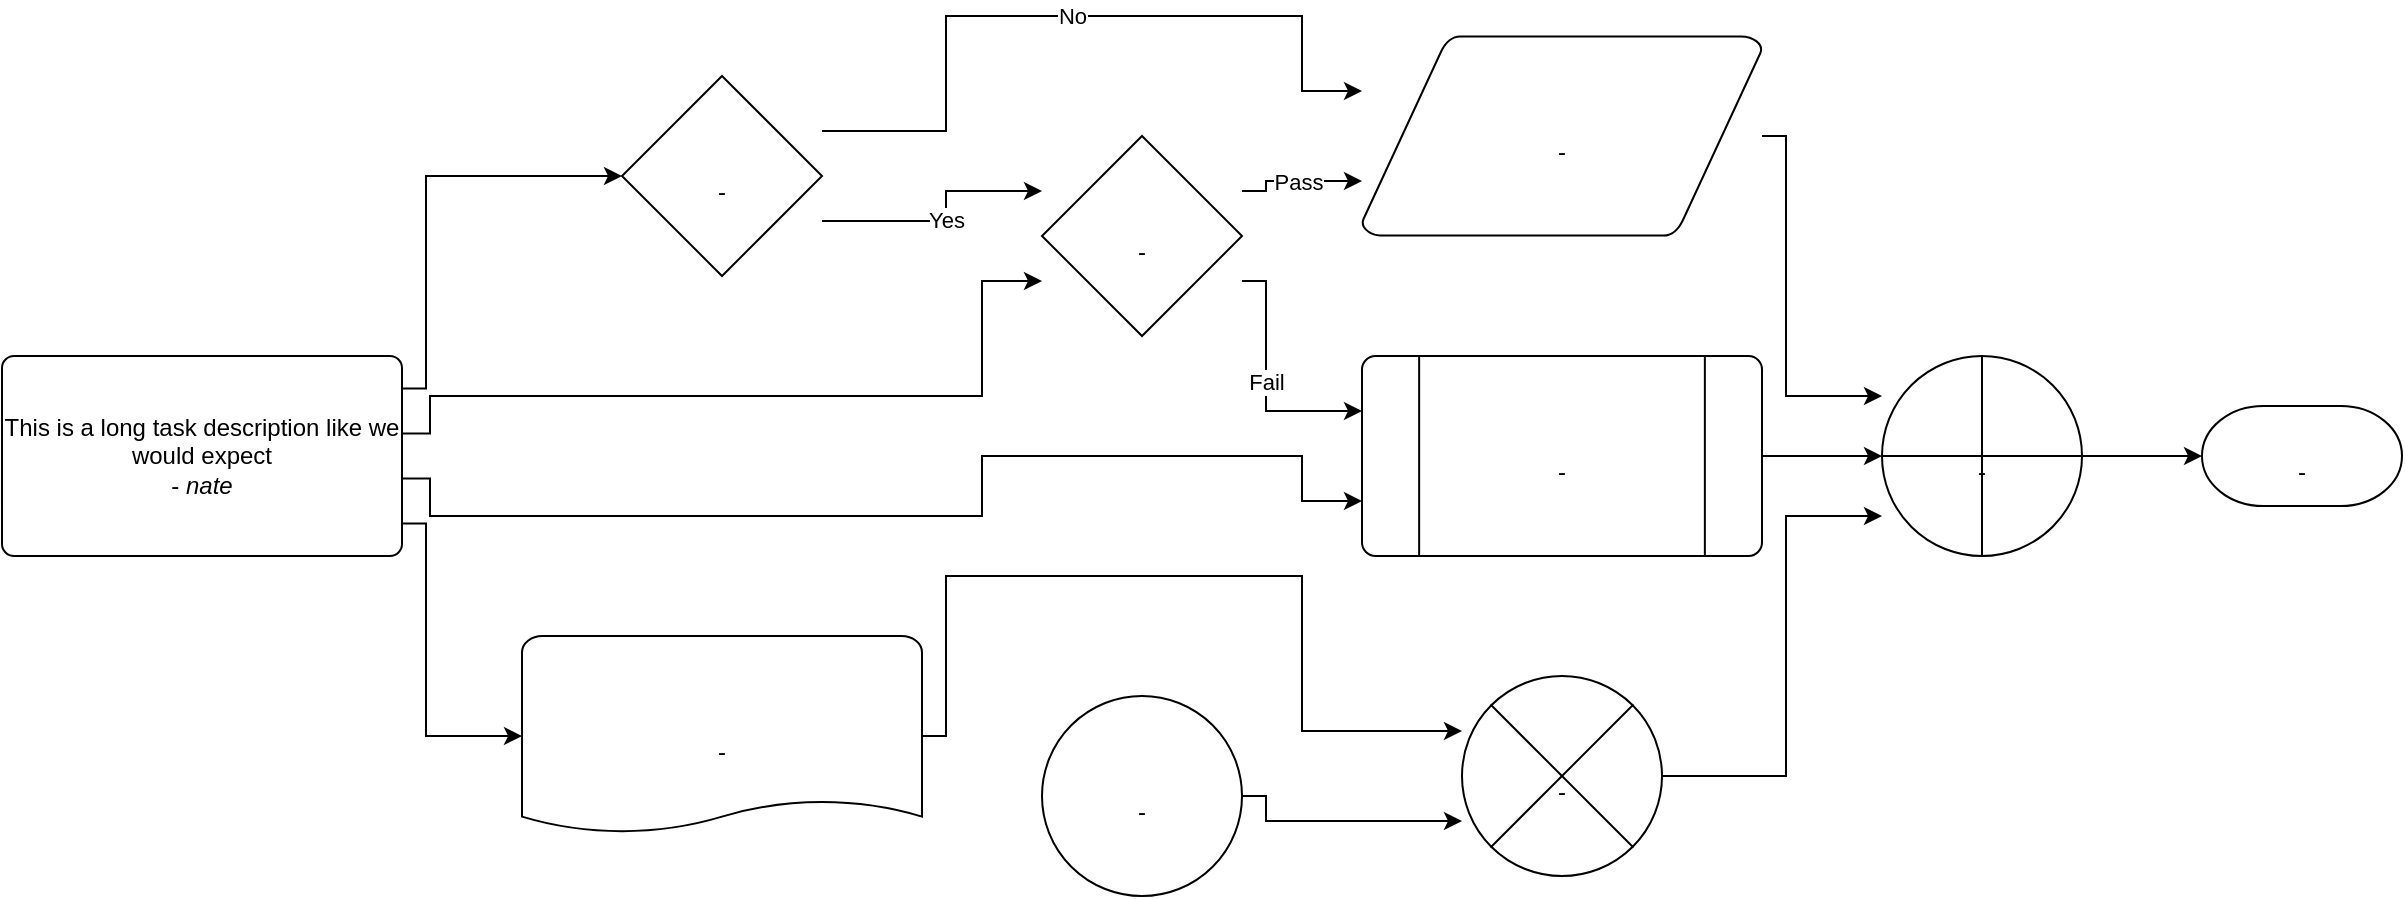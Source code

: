 <mxfile version="23.0.2">
  <diagram id="A2xDlZjbgDbzZt5VqQRS" name="pageWithNumber">
    <mxGraphModel dx="-644" dy="-137" grid="0" gridSize="10" guides="1" tooltips="1" connect="1" arrows="1" fold="0" page="0" pageScale="1" pageWidth="850" pageHeight="1100" math="0" shadow="0">
      <root>
        <mxCell id="0" />
        <mxCell id="1" parent="0" />
        <UserObject label="%description%&lt;br&gt;&lt;b&gt;%xl_id%&lt;/b&gt; - &lt;i&gt;%owner%&lt;/i&gt;" function="" oqe="" status="todo" description="This is a long task description like we would expect" phase="" wbs="" xl_id="" owner="nate" estimated_duration="" estimated_completion_date="" notes="" placeholders="1" id="2">
          <mxCell style="whiteSpace=wrap;shape=mxgraph.flowchart.process;html=1;" parent="1" vertex="1">
            <mxGeometry x="20" y="190" width="200" height="100" as="geometry" />
          </mxCell>
        </UserObject>
        <UserObject label="%description%&lt;br&gt;&lt;b&gt;%xl_id%&lt;/b&gt; - &lt;i&gt;%owner%&lt;/i&gt;" function="" oqe="" status="" description="" phase="" wbs="" xl_id="" owner="" estimated_duration="" estimated_completion_date="" notes="" placeholders="1" id="3">
          <mxCell style="whiteSpace=wrap;shape=mxgraph.flowchart.decision;html=1;" parent="1" vertex="1">
            <mxGeometry x="330" y="50" width="100" height="100" as="geometry" />
          </mxCell>
        </UserObject>
        <UserObject label="%description%&lt;br&gt;&lt;b&gt;%xl_id%&lt;/b&gt; - &lt;i&gt;%owner%&lt;/i&gt;" function="" oqe="" status="" description="" phase="" wbs="" xl_id="" owner="" estimated_duration="" estimated_completion_date="" notes="" placeholders="1" id="4">
          <mxCell style="whiteSpace=wrap;shape=mxgraph.flowchart.decision;html=1;" parent="1" vertex="1">
            <mxGeometry x="540" y="80" width="100" height="100" as="geometry" />
          </mxCell>
        </UserObject>
        <UserObject label="%description%&lt;br&gt;&lt;b&gt;%xl_id%&lt;/b&gt; - &lt;i&gt;%owner%&lt;/i&gt;" function="" oqe="" status="" description="" phase="" wbs="" xl_id="" owner="" estimated_duration="" estimated_completion_date="" notes="" placeholders="1" id="5">
          <mxCell style="whiteSpace=wrap;shape=mxgraph.flowchart.predefined_process;html=1;" parent="1" vertex="1">
            <mxGeometry x="700" y="190" width="200" height="100" as="geometry" />
          </mxCell>
        </UserObject>
        <UserObject label="%description%&lt;br&gt;&lt;b&gt;%xl_id%&lt;/b&gt; - &lt;i&gt;%owner%&lt;/i&gt;" function="" oqe="" status="" description="" phase="" wbs="" xl_id="" owner="" estimated_duration="" estimated_completion_date="" notes="" placeholders="1" id="6">
          <mxCell style="whiteSpace=wrap;shape=mxgraph.flowchart.data;html=1;" parent="1" vertex="1">
            <mxGeometry x="700" y="30" width="200" height="100" as="geometry" />
          </mxCell>
        </UserObject>
        <UserObject label="%description%&lt;br&gt;&lt;b&gt;%xl_id%&lt;/b&gt; - &lt;i&gt;%owner%&lt;/i&gt;" function="" oqe="" status="" description="" phase="" wbs="" xl_id="" owner="" estimated_duration="" estimated_completion_date="" notes="" placeholders="1" id="7">
          <mxCell style="whiteSpace=wrap;shape=mxgraph.flowchart.summing_function;html=1;" parent="1" vertex="1">
            <mxGeometry x="960" y="190" width="100" height="100" as="geometry" />
          </mxCell>
        </UserObject>
        <UserObject label="%description%&lt;br&gt;&lt;b&gt;%xl_id%&lt;/b&gt; - &lt;i&gt;%owner%&lt;/i&gt;" function="" oqe="" status="" description="" phase="" wbs="" xl_id="" owner="" estimated_duration="" estimated_completion_date="" notes="" placeholders="1" id="8">
          <mxCell style="whiteSpace=wrap;shape=mxgraph.flowchart.terminator;html=1;" parent="1" vertex="1">
            <mxGeometry x="1120" y="215" width="100" height="50" as="geometry" />
          </mxCell>
        </UserObject>
        <UserObject label="%description%&lt;br&gt;&lt;b&gt;%xl_id%&lt;/b&gt; - &lt;i&gt;%owner%&lt;/i&gt;" function="" oqe="" status="" description="" phase="" wbs="" xl_id="" owner="" estimated_duration="" estimated_completion_date="" notes="" placeholders="1" id="9">
          <mxCell style="whiteSpace=wrap;shape=mxgraph.flowchart.document;html=1;" parent="1" vertex="1">
            <mxGeometry x="280" y="330" width="200" height="100" as="geometry" />
          </mxCell>
        </UserObject>
        <UserObject label="%description%&lt;br&gt;&lt;b&gt;%xl_id%&lt;/b&gt; - &lt;i&gt;%owner%&lt;/i&gt;" function="" oqe="" status="" description="" phase="" wbs="" xl_id="" owner="" estimated_duration="" estimated_completion_date="" notes="" placeholders="1" id="10">
          <mxCell style="whiteSpace=wrap;shape=mxgraph.flowchart.or;html=1;" parent="1" vertex="1">
            <mxGeometry x="750" y="350" width="100" height="100" as="geometry" />
          </mxCell>
        </UserObject>
        <UserObject label="%description%&lt;br&gt;&lt;b&gt;%xl_id%&lt;/b&gt; - &lt;i&gt;%owner%&lt;/i&gt;" function="" oqe="" status="" description="" phase="" wbs="" xl_id="" owner="" estimated_duration="" estimated_completion_date="" notes="" placeholders="1" id="11">
          <mxCell style="whiteSpace=wrap;shape=mxgraph.flowchart.start_1;html=1;" parent="1" vertex="1">
            <mxGeometry x="540" y="360" width="100" height="100" as="geometry" />
          </mxCell>
        </UserObject>
        <mxCell id="12" value="" style="edgeStyle=orthogonalEdgeStyle;rounded=0;orthogonalLoop=1;jettySize=auto;html=1;" parent="1" source="2" target="3" edge="1">
          <mxGeometry relative="1" as="geometry">
            <Array as="points">
              <mxPoint x="232" y="206.25" />
              <mxPoint x="268" y="100" />
            </Array>
          </mxGeometry>
        </mxCell>
        <mxCell id="13" value="" style="edgeStyle=orthogonalEdgeStyle;rounded=0;orthogonalLoop=1;jettySize=auto;html=1;" parent="1" source="2" target="4" edge="1">
          <mxGeometry relative="1" as="geometry">
            <Array as="points">
              <mxPoint x="234" y="228.75" />
              <mxPoint x="250" y="210" />
              <mxPoint x="510" y="210" />
              <mxPoint x="528" y="152.5" />
            </Array>
          </mxGeometry>
        </mxCell>
        <mxCell id="14" value="" style="edgeStyle=orthogonalEdgeStyle;rounded=0;orthogonalLoop=1;jettySize=auto;html=1;" parent="1" source="2" target="5" edge="1">
          <mxGeometry relative="1" as="geometry">
            <Array as="points">
              <mxPoint x="234" y="251.25" />
              <mxPoint x="250" y="270" />
              <mxPoint x="510" y="270" />
              <mxPoint x="510" y="240" />
              <mxPoint x="670" y="240" />
              <mxPoint x="688" y="262.5" />
            </Array>
          </mxGeometry>
        </mxCell>
        <mxCell id="15" value="" style="edgeStyle=orthogonalEdgeStyle;rounded=0;orthogonalLoop=1;jettySize=auto;html=1;" parent="1" source="2" target="9" edge="1">
          <mxGeometry relative="1" as="geometry">
            <Array as="points">
              <mxPoint x="232" y="273.75" />
              <mxPoint x="268" y="380" />
            </Array>
          </mxGeometry>
        </mxCell>
        <mxCell id="16" value="" style="edgeStyle=orthogonalEdgeStyle;rounded=0;orthogonalLoop=1;jettySize=auto;html=1;" parent="1" source="5" target="7" edge="1">
          <mxGeometry relative="1" as="geometry">
            <Array as="points">
              <mxPoint x="912" y="240" />
              <mxPoint x="946" y="240" />
            </Array>
          </mxGeometry>
        </mxCell>
        <mxCell id="17" value="" style="edgeStyle=orthogonalEdgeStyle;rounded=0;orthogonalLoop=1;jettySize=auto;html=1;" parent="1" source="6" target="7" edge="1">
          <mxGeometry relative="1" as="geometry">
            <Array as="points">
              <mxPoint x="912" y="80" />
              <mxPoint x="948" y="210" />
            </Array>
          </mxGeometry>
        </mxCell>
        <mxCell id="18" value="" style="edgeStyle=orthogonalEdgeStyle;rounded=0;orthogonalLoop=1;jettySize=auto;html=1;" parent="1" source="7" target="8" edge="1">
          <mxGeometry relative="1" as="geometry">
            <Array as="points">
              <mxPoint x="1072" y="240" />
              <mxPoint x="1108" y="240" />
            </Array>
          </mxGeometry>
        </mxCell>
        <mxCell id="19" value="" style="edgeStyle=orthogonalEdgeStyle;rounded=0;orthogonalLoop=1;jettySize=auto;html=1;" parent="1" source="9" target="10" edge="1">
          <mxGeometry relative="1" as="geometry">
            <Array as="points">
              <mxPoint x="492" y="380" />
              <mxPoint x="510" y="300" />
              <mxPoint x="670" y="300" />
              <mxPoint x="688" y="377.5" />
            </Array>
          </mxGeometry>
        </mxCell>
        <mxCell id="20" value="" style="edgeStyle=orthogonalEdgeStyle;rounded=0;orthogonalLoop=1;jettySize=auto;html=1;" parent="1" source="10" target="7" edge="1">
          <mxGeometry relative="1" as="geometry">
            <Array as="points">
              <mxPoint x="912" y="400" />
              <mxPoint x="948" y="270" />
            </Array>
          </mxGeometry>
        </mxCell>
        <mxCell id="21" value="" style="edgeStyle=orthogonalEdgeStyle;rounded=0;orthogonalLoop=1;jettySize=auto;html=1;" parent="1" source="11" target="10" edge="1">
          <mxGeometry relative="1" as="geometry">
            <Array as="points">
              <mxPoint x="652" y="410" />
              <mxPoint x="688" y="422.5" />
            </Array>
          </mxGeometry>
        </mxCell>
        <mxCell id="22" value="Yes" style="edgeStyle=orthogonalEdgeStyle;rounded=0;orthogonalLoop=1;jettySize=auto;html=1;" parent="1" source="3" target="4" edge="1">
          <mxGeometry relative="1" as="geometry">
            <Array as="points">
              <mxPoint x="492" y="122.5" />
              <mxPoint x="528" y="107.5" />
            </Array>
          </mxGeometry>
        </mxCell>
        <mxCell id="23" value="Pass" style="edgeStyle=orthogonalEdgeStyle;rounded=0;orthogonalLoop=1;jettySize=auto;html=1;" parent="1" source="4" target="6" edge="1">
          <mxGeometry relative="1" as="geometry">
            <Array as="points">
              <mxPoint x="652" y="107.5" />
              <mxPoint x="688" y="102.5" />
            </Array>
          </mxGeometry>
        </mxCell>
        <mxCell id="24" value="No" style="edgeStyle=orthogonalEdgeStyle;rounded=0;orthogonalLoop=1;jettySize=auto;html=1;" parent="1" source="3" target="6" edge="1">
          <mxGeometry relative="1" as="geometry">
            <Array as="points">
              <mxPoint x="492" y="77.5" />
              <mxPoint x="510" y="20" />
              <mxPoint x="670" y="20" />
              <mxPoint x="688" y="57.5" />
            </Array>
          </mxGeometry>
        </mxCell>
        <mxCell id="25" value="Fail" style="edgeStyle=orthogonalEdgeStyle;rounded=0;orthogonalLoop=1;jettySize=auto;html=1;" parent="1" source="4" target="5" edge="1">
          <mxGeometry relative="1" as="geometry">
            <Array as="points">
              <mxPoint x="652" y="152.5" />
              <mxPoint x="688" y="217.5" />
            </Array>
          </mxGeometry>
        </mxCell>
      </root>
    </mxGraphModel>
  </diagram>
</mxfile>
